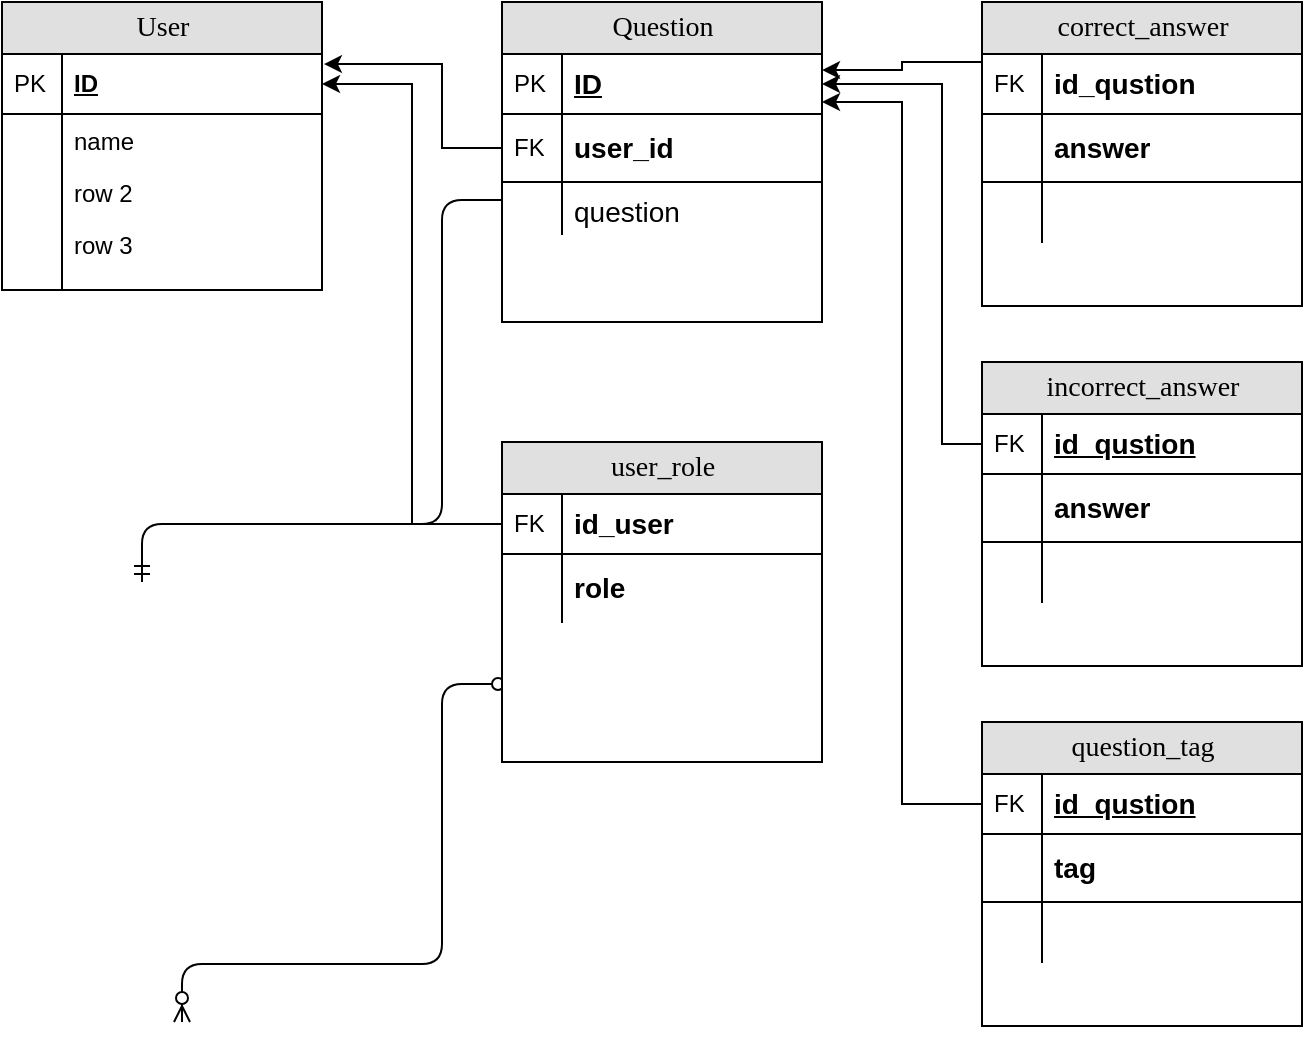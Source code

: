 <mxfile version="21.6.6">
  <diagram name="Page-1" id="e56a1550-8fbb-45ad-956c-1786394a9013">
    <mxGraphModel dx="1311" dy="669" grid="1" gridSize="10" guides="1" tooltips="1" connect="1" arrows="1" fold="1" page="1" pageScale="1" pageWidth="1100" pageHeight="850" background="none" math="0" shadow="0">
      <root>
        <mxCell id="0" />
        <mxCell id="1" parent="0" />
        <mxCell id="2e49270ec7c68f3f-55" value="" style="edgeStyle=orthogonalEdgeStyle;html=1;endArrow=ERoneToMany;startArrow=ERmandOne;labelBackgroundColor=none;fontFamily=Verdana;fontSize=14;entryX=0;entryY=0.5;exitX=0;exitY=0.5;" parent="1" source="2e49270ec7c68f3f-20" edge="1">
          <mxGeometry width="100" height="100" relative="1" as="geometry">
            <mxPoint x="100" y="430" as="sourcePoint" />
            <mxPoint x="290" y="239" as="targetPoint" />
            <Array as="points">
              <mxPoint x="250" y="401" />
              <mxPoint x="250" y="239" />
            </Array>
          </mxGeometry>
        </mxCell>
        <mxCell id="2e49270ec7c68f3f-56" value="" style="edgeStyle=orthogonalEdgeStyle;html=1;endArrow=ERzeroToMany;endFill=1;startArrow=ERzeroToMany;labelBackgroundColor=none;fontFamily=Verdana;fontSize=14;entryX=0;entryY=0.5;exitX=0;exitY=0.5;" parent="1" source="2e49270ec7c68f3f-49" edge="1">
          <mxGeometry width="100" height="100" relative="1" as="geometry">
            <mxPoint x="120" y="650" as="sourcePoint" />
            <mxPoint x="290" y="481" as="targetPoint" />
            <Array as="points">
              <mxPoint x="250" y="621" />
              <mxPoint x="250" y="481" />
            </Array>
          </mxGeometry>
        </mxCell>
        <mxCell id="2e49270ec7c68f3f-80" value="User" style="swimlane;html=1;fontStyle=0;childLayout=stackLayout;horizontal=1;startSize=26;fillColor=#e0e0e0;horizontalStack=0;resizeParent=1;resizeLast=0;collapsible=1;marginBottom=0;swimlaneFillColor=#ffffff;align=center;rounded=0;shadow=0;comic=0;labelBackgroundColor=none;strokeWidth=1;fontFamily=Verdana;fontSize=14" parent="1" vertex="1">
          <mxGeometry x="30" y="140" width="160" height="144" as="geometry" />
        </mxCell>
        <mxCell id="2e49270ec7c68f3f-81" value="ID" style="shape=partialRectangle;top=0;left=0;right=0;bottom=1;html=1;align=left;verticalAlign=middle;fillColor=none;spacingLeft=34;spacingRight=4;whiteSpace=wrap;overflow=hidden;rotatable=0;points=[[0,0.5],[1,0.5]];portConstraint=eastwest;dropTarget=0;fontStyle=5;" parent="2e49270ec7c68f3f-80" vertex="1">
          <mxGeometry y="26" width="160" height="30" as="geometry" />
        </mxCell>
        <mxCell id="2e49270ec7c68f3f-82" value="PK" style="shape=partialRectangle;top=0;left=0;bottom=0;html=1;fillColor=none;align=left;verticalAlign=middle;spacingLeft=4;spacingRight=4;whiteSpace=wrap;overflow=hidden;rotatable=0;points=[];portConstraint=eastwest;part=1;" parent="2e49270ec7c68f3f-81" vertex="1" connectable="0">
          <mxGeometry width="30" height="30" as="geometry" />
        </mxCell>
        <mxCell id="2e49270ec7c68f3f-83" value="name" style="shape=partialRectangle;top=0;left=0;right=0;bottom=0;html=1;align=left;verticalAlign=top;fillColor=none;spacingLeft=34;spacingRight=4;whiteSpace=wrap;overflow=hidden;rotatable=0;points=[[0,0.5],[1,0.5]];portConstraint=eastwest;dropTarget=0;" parent="2e49270ec7c68f3f-80" vertex="1">
          <mxGeometry y="56" width="160" height="26" as="geometry" />
        </mxCell>
        <mxCell id="2e49270ec7c68f3f-84" value="" style="shape=partialRectangle;top=0;left=0;bottom=0;html=1;fillColor=none;align=left;verticalAlign=top;spacingLeft=4;spacingRight=4;whiteSpace=wrap;overflow=hidden;rotatable=0;points=[];portConstraint=eastwest;part=1;" parent="2e49270ec7c68f3f-83" vertex="1" connectable="0">
          <mxGeometry width="30" height="26" as="geometry" />
        </mxCell>
        <mxCell id="2e49270ec7c68f3f-85" value="row 2" style="shape=partialRectangle;top=0;left=0;right=0;bottom=0;html=1;align=left;verticalAlign=top;fillColor=none;spacingLeft=34;spacingRight=4;whiteSpace=wrap;overflow=hidden;rotatable=0;points=[[0,0.5],[1,0.5]];portConstraint=eastwest;dropTarget=0;" parent="2e49270ec7c68f3f-80" vertex="1">
          <mxGeometry y="82" width="160" height="26" as="geometry" />
        </mxCell>
        <mxCell id="2e49270ec7c68f3f-86" value="" style="shape=partialRectangle;top=0;left=0;bottom=0;html=1;fillColor=none;align=left;verticalAlign=top;spacingLeft=4;spacingRight=4;whiteSpace=wrap;overflow=hidden;rotatable=0;points=[];portConstraint=eastwest;part=1;" parent="2e49270ec7c68f3f-85" vertex="1" connectable="0">
          <mxGeometry width="30" height="26" as="geometry" />
        </mxCell>
        <mxCell id="2e49270ec7c68f3f-87" value="row 3" style="shape=partialRectangle;top=0;left=0;right=0;bottom=0;html=1;align=left;verticalAlign=top;fillColor=none;spacingLeft=34;spacingRight=4;whiteSpace=wrap;overflow=hidden;rotatable=0;points=[[0,0.5],[1,0.5]];portConstraint=eastwest;dropTarget=0;" parent="2e49270ec7c68f3f-80" vertex="1">
          <mxGeometry y="108" width="160" height="26" as="geometry" />
        </mxCell>
        <mxCell id="2e49270ec7c68f3f-88" value="" style="shape=partialRectangle;top=0;left=0;bottom=0;html=1;fillColor=none;align=left;verticalAlign=top;spacingLeft=4;spacingRight=4;whiteSpace=wrap;overflow=hidden;rotatable=0;points=[];portConstraint=eastwest;part=1;" parent="2e49270ec7c68f3f-87" vertex="1" connectable="0">
          <mxGeometry width="30" height="26" as="geometry" />
        </mxCell>
        <mxCell id="2e49270ec7c68f3f-89" value="" style="shape=partialRectangle;top=0;left=0;right=0;bottom=0;html=1;align=left;verticalAlign=top;fillColor=none;spacingLeft=34;spacingRight=4;whiteSpace=wrap;overflow=hidden;rotatable=0;points=[[0,0.5],[1,0.5]];portConstraint=eastwest;dropTarget=0;" parent="2e49270ec7c68f3f-80" vertex="1">
          <mxGeometry y="134" width="160" height="10" as="geometry" />
        </mxCell>
        <mxCell id="2e49270ec7c68f3f-90" value="" style="shape=partialRectangle;top=0;left=0;bottom=0;html=1;fillColor=none;align=left;verticalAlign=top;spacingLeft=4;spacingRight=4;whiteSpace=wrap;overflow=hidden;rotatable=0;points=[];portConstraint=eastwest;part=1;" parent="2e49270ec7c68f3f-89" vertex="1" connectable="0">
          <mxGeometry width="30" height="10" as="geometry" />
        </mxCell>
        <mxCell id="-C-Y_3_WYwib881IiGTK-10" value="Question" style="swimlane;html=1;fontStyle=0;childLayout=stackLayout;horizontal=1;startSize=26;fillColor=#e0e0e0;horizontalStack=0;resizeParent=1;resizeLast=0;collapsible=1;marginBottom=0;swimlaneFillColor=#ffffff;align=center;rounded=0;shadow=0;comic=0;labelBackgroundColor=none;strokeWidth=1;fontFamily=Verdana;fontSize=14" vertex="1" parent="1">
          <mxGeometry x="280" y="140" width="160" height="160" as="geometry" />
        </mxCell>
        <mxCell id="-C-Y_3_WYwib881IiGTK-11" value="ID" style="shape=partialRectangle;top=0;left=0;right=0;bottom=1;html=1;align=left;verticalAlign=middle;fillColor=none;spacingLeft=34;spacingRight=4;whiteSpace=wrap;overflow=hidden;rotatable=0;points=[[0,0.5],[1,0.5]];portConstraint=eastwest;dropTarget=0;fontStyle=5;fontSize=14;" vertex="1" parent="-C-Y_3_WYwib881IiGTK-10">
          <mxGeometry y="26" width="160" height="30" as="geometry" />
        </mxCell>
        <mxCell id="-C-Y_3_WYwib881IiGTK-12" value="PK" style="shape=partialRectangle;top=0;left=0;bottom=0;html=1;fillColor=none;align=left;verticalAlign=middle;spacingLeft=4;spacingRight=4;whiteSpace=wrap;overflow=hidden;rotatable=0;points=[];portConstraint=eastwest;part=1;" vertex="1" connectable="0" parent="-C-Y_3_WYwib881IiGTK-11">
          <mxGeometry width="30" height="30" as="geometry" />
        </mxCell>
        <mxCell id="-C-Y_3_WYwib881IiGTK-13" value="user_id" style="shape=partialRectangle;top=0;left=0;right=0;bottom=1;html=1;align=left;verticalAlign=middle;spacingLeft=34;spacingRight=4;whiteSpace=wrap;overflow=hidden;rotatable=0;points=[[0,0.5],[1,0.5]];portConstraint=eastwest;dropTarget=0;fontStyle=1;strokeColor=default;fillColor=none;fontSize=14;" vertex="1" parent="-C-Y_3_WYwib881IiGTK-10">
          <mxGeometry y="56" width="160" height="34" as="geometry" />
        </mxCell>
        <mxCell id="-C-Y_3_WYwib881IiGTK-14" value="FK" style="shape=partialRectangle;top=0;left=0;bottom=0;html=1;fillColor=none;align=left;verticalAlign=middle;spacingLeft=4;spacingRight=4;whiteSpace=wrap;overflow=hidden;rotatable=0;points=[];portConstraint=eastwest;part=1;" vertex="1" connectable="0" parent="-C-Y_3_WYwib881IiGTK-13">
          <mxGeometry width="30" height="34" as="geometry" />
        </mxCell>
        <mxCell id="-C-Y_3_WYwib881IiGTK-17" value="question" style="shape=partialRectangle;top=0;left=0;right=0;bottom=0;html=1;align=left;verticalAlign=top;fillColor=none;spacingLeft=34;spacingRight=4;whiteSpace=wrap;overflow=hidden;rotatable=0;points=[[0,0.5],[1,0.5]];portConstraint=eastwest;dropTarget=0;fontSize=14;" vertex="1" parent="-C-Y_3_WYwib881IiGTK-10">
          <mxGeometry y="90" width="160" height="26" as="geometry" />
        </mxCell>
        <mxCell id="-C-Y_3_WYwib881IiGTK-18" value="" style="shape=partialRectangle;top=0;left=0;bottom=0;html=1;fillColor=none;align=left;verticalAlign=top;spacingLeft=4;spacingRight=4;whiteSpace=wrap;overflow=hidden;rotatable=0;points=[];portConstraint=eastwest;part=1;" vertex="1" connectable="0" parent="-C-Y_3_WYwib881IiGTK-17">
          <mxGeometry width="30" height="26" as="geometry" />
        </mxCell>
        <mxCell id="-C-Y_3_WYwib881IiGTK-28" value="correct_answer" style="swimlane;html=1;fontStyle=0;childLayout=stackLayout;horizontal=1;startSize=26;fillColor=#e0e0e0;horizontalStack=0;resizeParent=1;resizeLast=0;collapsible=1;marginBottom=0;swimlaneFillColor=#ffffff;align=center;rounded=0;shadow=0;comic=0;labelBackgroundColor=none;strokeWidth=1;fontFamily=Verdana;fontSize=14" vertex="1" parent="1">
          <mxGeometry x="520" y="140" width="160" height="152" as="geometry" />
        </mxCell>
        <mxCell id="-C-Y_3_WYwib881IiGTK-29" value="id_qustion" style="shape=partialRectangle;top=0;left=0;right=0;bottom=1;html=1;align=left;verticalAlign=middle;fillColor=none;spacingLeft=34;spacingRight=4;whiteSpace=wrap;overflow=hidden;rotatable=0;points=[[0,0.5],[1,0.5]];portConstraint=eastwest;dropTarget=0;fontStyle=1;fontSize=14;" vertex="1" parent="-C-Y_3_WYwib881IiGTK-28">
          <mxGeometry y="26" width="160" height="30" as="geometry" />
        </mxCell>
        <mxCell id="-C-Y_3_WYwib881IiGTK-30" value="FK" style="shape=partialRectangle;top=0;left=0;bottom=0;html=1;fillColor=none;align=left;verticalAlign=middle;spacingLeft=4;spacingRight=4;whiteSpace=wrap;overflow=hidden;rotatable=0;points=[];portConstraint=eastwest;part=1;" vertex="1" connectable="0" parent="-C-Y_3_WYwib881IiGTK-29">
          <mxGeometry width="30" height="30" as="geometry" />
        </mxCell>
        <mxCell id="-C-Y_3_WYwib881IiGTK-31" value="answer" style="shape=partialRectangle;top=0;left=0;right=0;bottom=1;html=1;align=left;verticalAlign=middle;spacingLeft=34;spacingRight=4;whiteSpace=wrap;overflow=hidden;rotatable=0;points=[[0,0.5],[1,0.5]];portConstraint=eastwest;dropTarget=0;fontStyle=1;strokeColor=default;fillColor=none;fontSize=14;" vertex="1" parent="-C-Y_3_WYwib881IiGTK-28">
          <mxGeometry y="56" width="160" height="34" as="geometry" />
        </mxCell>
        <mxCell id="-C-Y_3_WYwib881IiGTK-32" value="" style="shape=partialRectangle;top=0;left=0;bottom=0;html=1;fillColor=none;align=left;verticalAlign=middle;spacingLeft=4;spacingRight=4;whiteSpace=wrap;overflow=hidden;rotatable=0;points=[];portConstraint=eastwest;part=1;" vertex="1" connectable="0" parent="-C-Y_3_WYwib881IiGTK-31">
          <mxGeometry width="30" height="34" as="geometry" />
        </mxCell>
        <mxCell id="-C-Y_3_WYwib881IiGTK-35" value="" style="shape=partialRectangle;top=0;left=0;right=0;bottom=0;html=1;align=left;verticalAlign=top;fillColor=none;spacingLeft=34;spacingRight=4;whiteSpace=wrap;overflow=hidden;rotatable=0;points=[[0,0.5],[1,0.5]];portConstraint=eastwest;dropTarget=0;strokeColor=#000000;" vertex="1" parent="-C-Y_3_WYwib881IiGTK-28">
          <mxGeometry y="90" width="160" height="30" as="geometry" />
        </mxCell>
        <mxCell id="-C-Y_3_WYwib881IiGTK-36" value="" style="shape=partialRectangle;top=0;left=0;bottom=0;html=1;fillColor=none;align=left;verticalAlign=top;spacingLeft=4;spacingRight=4;whiteSpace=wrap;overflow=hidden;rotatable=0;points=[];portConstraint=eastwest;part=1;" vertex="1" connectable="0" parent="-C-Y_3_WYwib881IiGTK-35">
          <mxGeometry width="30" height="30.0" as="geometry" />
        </mxCell>
        <mxCell id="-C-Y_3_WYwib881IiGTK-40" value="incorrect_answer" style="swimlane;html=1;fontStyle=0;childLayout=stackLayout;horizontal=1;startSize=26;fillColor=#e0e0e0;horizontalStack=0;resizeParent=1;resizeLast=0;collapsible=1;marginBottom=0;swimlaneFillColor=#ffffff;align=center;rounded=0;shadow=0;comic=0;labelBackgroundColor=none;strokeWidth=1;fontFamily=Verdana;fontSize=14" vertex="1" parent="1">
          <mxGeometry x="520" y="320" width="160" height="152" as="geometry" />
        </mxCell>
        <mxCell id="-C-Y_3_WYwib881IiGTK-41" value="id_qustion" style="shape=partialRectangle;top=0;left=0;right=0;bottom=1;html=1;align=left;verticalAlign=middle;fillColor=none;spacingLeft=34;spacingRight=4;whiteSpace=wrap;overflow=hidden;rotatable=0;points=[[0,0.5],[1,0.5]];portConstraint=eastwest;dropTarget=0;fontStyle=5;fontSize=14;" vertex="1" parent="-C-Y_3_WYwib881IiGTK-40">
          <mxGeometry y="26" width="160" height="30" as="geometry" />
        </mxCell>
        <mxCell id="-C-Y_3_WYwib881IiGTK-42" value="FK" style="shape=partialRectangle;top=0;left=0;bottom=0;html=1;fillColor=none;align=left;verticalAlign=middle;spacingLeft=4;spacingRight=4;whiteSpace=wrap;overflow=hidden;rotatable=0;points=[];portConstraint=eastwest;part=1;" vertex="1" connectable="0" parent="-C-Y_3_WYwib881IiGTK-41">
          <mxGeometry width="30" height="30" as="geometry" />
        </mxCell>
        <mxCell id="-C-Y_3_WYwib881IiGTK-43" value="answer" style="shape=partialRectangle;top=0;left=0;right=0;bottom=1;html=1;align=left;verticalAlign=middle;spacingLeft=34;spacingRight=4;whiteSpace=wrap;overflow=hidden;rotatable=0;points=[[0,0.5],[1,0.5]];portConstraint=eastwest;dropTarget=0;fontStyle=1;strokeColor=default;fillColor=none;fontSize=14;" vertex="1" parent="-C-Y_3_WYwib881IiGTK-40">
          <mxGeometry y="56" width="160" height="34" as="geometry" />
        </mxCell>
        <mxCell id="-C-Y_3_WYwib881IiGTK-44" value="" style="shape=partialRectangle;top=0;left=0;bottom=0;html=1;fillColor=none;align=left;verticalAlign=middle;spacingLeft=4;spacingRight=4;whiteSpace=wrap;overflow=hidden;rotatable=0;points=[];portConstraint=eastwest;part=1;" vertex="1" connectable="0" parent="-C-Y_3_WYwib881IiGTK-43">
          <mxGeometry width="30" height="34" as="geometry" />
        </mxCell>
        <mxCell id="-C-Y_3_WYwib881IiGTK-45" value="" style="shape=partialRectangle;top=0;left=0;right=0;bottom=0;html=1;align=left;verticalAlign=top;fillColor=none;spacingLeft=34;spacingRight=4;whiteSpace=wrap;overflow=hidden;rotatable=0;points=[[0,0.5],[1,0.5]];portConstraint=eastwest;dropTarget=0;strokeColor=#000000;" vertex="1" parent="-C-Y_3_WYwib881IiGTK-40">
          <mxGeometry y="90" width="160" height="30" as="geometry" />
        </mxCell>
        <mxCell id="-C-Y_3_WYwib881IiGTK-46" value="" style="shape=partialRectangle;top=0;left=0;bottom=0;html=1;fillColor=none;align=left;verticalAlign=top;spacingLeft=4;spacingRight=4;whiteSpace=wrap;overflow=hidden;rotatable=0;points=[];portConstraint=eastwest;part=1;" vertex="1" connectable="0" parent="-C-Y_3_WYwib881IiGTK-45">
          <mxGeometry width="30" height="30.0" as="geometry" />
        </mxCell>
        <mxCell id="-C-Y_3_WYwib881IiGTK-50" style="edgeStyle=orthogonalEdgeStyle;rounded=0;orthogonalLoop=1;jettySize=auto;html=1;exitX=0;exitY=0.5;exitDx=0;exitDy=0;entryX=1;entryY=0.267;entryDx=0;entryDy=0;entryPerimeter=0;" edge="1" parent="1" source="-C-Y_3_WYwib881IiGTK-29" target="-C-Y_3_WYwib881IiGTK-11">
          <mxGeometry relative="1" as="geometry">
            <Array as="points">
              <mxPoint x="520" y="170" />
              <mxPoint x="480" y="170" />
              <mxPoint x="480" y="174" />
            </Array>
          </mxGeometry>
        </mxCell>
        <mxCell id="-C-Y_3_WYwib881IiGTK-48" style="edgeStyle=orthogonalEdgeStyle;rounded=0;orthogonalLoop=1;jettySize=auto;html=1;exitX=0;exitY=0.5;exitDx=0;exitDy=0;entryX=1;entryY=0.5;entryDx=0;entryDy=0;" edge="1" parent="1" source="-C-Y_3_WYwib881IiGTK-41" target="-C-Y_3_WYwib881IiGTK-11">
          <mxGeometry relative="1" as="geometry">
            <mxPoint x="480" y="180" as="targetPoint" />
            <Array as="points">
              <mxPoint x="500" y="361" />
              <mxPoint x="500" y="181" />
            </Array>
          </mxGeometry>
        </mxCell>
        <mxCell id="-C-Y_3_WYwib881IiGTK-51" value="user_role" style="swimlane;html=1;fontStyle=0;childLayout=stackLayout;horizontal=1;startSize=26;fillColor=#e0e0e0;horizontalStack=0;resizeParent=1;resizeLast=0;collapsible=1;marginBottom=0;swimlaneFillColor=#ffffff;align=center;rounded=0;shadow=0;comic=0;labelBackgroundColor=none;strokeWidth=1;fontFamily=Verdana;fontSize=14" vertex="1" parent="1">
          <mxGeometry x="280" y="360" width="160" height="160" as="geometry" />
        </mxCell>
        <mxCell id="-C-Y_3_WYwib881IiGTK-52" value="id_user" style="shape=partialRectangle;top=0;left=0;right=0;bottom=1;html=1;align=left;verticalAlign=middle;fillColor=none;spacingLeft=34;spacingRight=4;whiteSpace=wrap;overflow=hidden;rotatable=0;points=[[0,0.5],[1,0.5]];portConstraint=eastwest;dropTarget=0;fontStyle=1;fontSize=14;" vertex="1" parent="-C-Y_3_WYwib881IiGTK-51">
          <mxGeometry y="26" width="160" height="30" as="geometry" />
        </mxCell>
        <mxCell id="-C-Y_3_WYwib881IiGTK-53" value="FK" style="shape=partialRectangle;top=0;left=0;bottom=0;html=1;fillColor=none;align=left;verticalAlign=middle;spacingLeft=4;spacingRight=4;whiteSpace=wrap;overflow=hidden;rotatable=0;points=[];portConstraint=eastwest;part=1;" vertex="1" connectable="0" parent="-C-Y_3_WYwib881IiGTK-52">
          <mxGeometry width="30" height="30" as="geometry" />
        </mxCell>
        <mxCell id="-C-Y_3_WYwib881IiGTK-54" value="role" style="shape=partialRectangle;top=0;left=0;right=0;bottom=0;html=1;align=left;verticalAlign=middle;spacingLeft=34;spacingRight=4;whiteSpace=wrap;overflow=hidden;rotatable=0;points=[[0,0.5],[1,0.5]];portConstraint=eastwest;dropTarget=0;fontStyle=1;strokeColor=default;fillColor=none;fontSize=14;" vertex="1" parent="-C-Y_3_WYwib881IiGTK-51">
          <mxGeometry y="56" width="160" height="34" as="geometry" />
        </mxCell>
        <mxCell id="-C-Y_3_WYwib881IiGTK-55" value="" style="shape=partialRectangle;top=0;left=0;bottom=0;html=1;fillColor=none;align=left;verticalAlign=middle;spacingLeft=4;spacingRight=4;whiteSpace=wrap;overflow=hidden;rotatable=0;points=[];portConstraint=eastwest;part=1;" vertex="1" connectable="0" parent="-C-Y_3_WYwib881IiGTK-54">
          <mxGeometry width="30" height="34" as="geometry" />
        </mxCell>
        <mxCell id="-C-Y_3_WYwib881IiGTK-58" style="edgeStyle=orthogonalEdgeStyle;rounded=0;orthogonalLoop=1;jettySize=auto;html=1;exitX=0;exitY=0.5;exitDx=0;exitDy=0;entryX=1;entryY=0.5;entryDx=0;entryDy=0;" edge="1" parent="1" source="-C-Y_3_WYwib881IiGTK-52" target="2e49270ec7c68f3f-81">
          <mxGeometry relative="1" as="geometry">
            <mxPoint x="210" y="350" as="targetPoint" />
          </mxGeometry>
        </mxCell>
        <mxCell id="-C-Y_3_WYwib881IiGTK-59" style="edgeStyle=orthogonalEdgeStyle;rounded=0;orthogonalLoop=1;jettySize=auto;html=1;exitX=0;exitY=0.5;exitDx=0;exitDy=0;entryX=1.006;entryY=0.167;entryDx=0;entryDy=0;entryPerimeter=0;" edge="1" parent="1" source="-C-Y_3_WYwib881IiGTK-13" target="2e49270ec7c68f3f-81">
          <mxGeometry relative="1" as="geometry">
            <Array as="points">
              <mxPoint x="250" y="213" />
              <mxPoint x="250" y="171" />
            </Array>
          </mxGeometry>
        </mxCell>
        <mxCell id="-C-Y_3_WYwib881IiGTK-60" value="question_tag" style="swimlane;html=1;fontStyle=0;childLayout=stackLayout;horizontal=1;startSize=26;fillColor=#e0e0e0;horizontalStack=0;resizeParent=1;resizeLast=0;collapsible=1;marginBottom=0;swimlaneFillColor=#ffffff;align=center;rounded=0;shadow=0;comic=0;labelBackgroundColor=none;strokeWidth=1;fontFamily=Verdana;fontSize=14" vertex="1" parent="1">
          <mxGeometry x="520" y="500" width="160" height="152" as="geometry" />
        </mxCell>
        <mxCell id="-C-Y_3_WYwib881IiGTK-61" value="id_qustion" style="shape=partialRectangle;top=0;left=0;right=0;bottom=1;html=1;align=left;verticalAlign=middle;fillColor=none;spacingLeft=34;spacingRight=4;whiteSpace=wrap;overflow=hidden;rotatable=0;points=[[0,0.5],[1,0.5]];portConstraint=eastwest;dropTarget=0;fontStyle=5;fontSize=14;" vertex="1" parent="-C-Y_3_WYwib881IiGTK-60">
          <mxGeometry y="26" width="160" height="30" as="geometry" />
        </mxCell>
        <mxCell id="-C-Y_3_WYwib881IiGTK-62" value="FK" style="shape=partialRectangle;top=0;left=0;bottom=0;html=1;fillColor=none;align=left;verticalAlign=middle;spacingLeft=4;spacingRight=4;whiteSpace=wrap;overflow=hidden;rotatable=0;points=[];portConstraint=eastwest;part=1;" vertex="1" connectable="0" parent="-C-Y_3_WYwib881IiGTK-61">
          <mxGeometry width="30" height="30" as="geometry" />
        </mxCell>
        <mxCell id="-C-Y_3_WYwib881IiGTK-63" value="tag" style="shape=partialRectangle;top=0;left=0;right=0;bottom=1;html=1;align=left;verticalAlign=middle;spacingLeft=34;spacingRight=4;whiteSpace=wrap;overflow=hidden;rotatable=0;points=[[0,0.5],[1,0.5]];portConstraint=eastwest;dropTarget=0;fontStyle=1;strokeColor=default;fillColor=none;fontSize=14;" vertex="1" parent="-C-Y_3_WYwib881IiGTK-60">
          <mxGeometry y="56" width="160" height="34" as="geometry" />
        </mxCell>
        <mxCell id="-C-Y_3_WYwib881IiGTK-64" value="" style="shape=partialRectangle;top=0;left=0;bottom=0;html=1;fillColor=none;align=left;verticalAlign=middle;spacingLeft=4;spacingRight=4;whiteSpace=wrap;overflow=hidden;rotatable=0;points=[];portConstraint=eastwest;part=1;" vertex="1" connectable="0" parent="-C-Y_3_WYwib881IiGTK-63">
          <mxGeometry width="30" height="34" as="geometry" />
        </mxCell>
        <mxCell id="-C-Y_3_WYwib881IiGTK-65" value="" style="shape=partialRectangle;top=0;left=0;right=0;bottom=0;html=1;align=left;verticalAlign=top;fillColor=none;spacingLeft=34;spacingRight=4;whiteSpace=wrap;overflow=hidden;rotatable=0;points=[[0,0.5],[1,0.5]];portConstraint=eastwest;dropTarget=0;strokeColor=#000000;" vertex="1" parent="-C-Y_3_WYwib881IiGTK-60">
          <mxGeometry y="90" width="160" height="30" as="geometry" />
        </mxCell>
        <mxCell id="-C-Y_3_WYwib881IiGTK-66" value="" style="shape=partialRectangle;top=0;left=0;bottom=0;html=1;fillColor=none;align=left;verticalAlign=top;spacingLeft=4;spacingRight=4;whiteSpace=wrap;overflow=hidden;rotatable=0;points=[];portConstraint=eastwest;part=1;" vertex="1" connectable="0" parent="-C-Y_3_WYwib881IiGTK-65">
          <mxGeometry width="30" height="30.0" as="geometry" />
        </mxCell>
        <mxCell id="-C-Y_3_WYwib881IiGTK-67" style="edgeStyle=orthogonalEdgeStyle;rounded=0;orthogonalLoop=1;jettySize=auto;html=1;exitX=0;exitY=0.5;exitDx=0;exitDy=0;" edge="1" parent="1" source="-C-Y_3_WYwib881IiGTK-61">
          <mxGeometry relative="1" as="geometry">
            <mxPoint x="440" y="190" as="targetPoint" />
            <Array as="points">
              <mxPoint x="480" y="541" />
              <mxPoint x="480" y="190" />
              <mxPoint x="440" y="190" />
            </Array>
          </mxGeometry>
        </mxCell>
      </root>
    </mxGraphModel>
  </diagram>
</mxfile>
